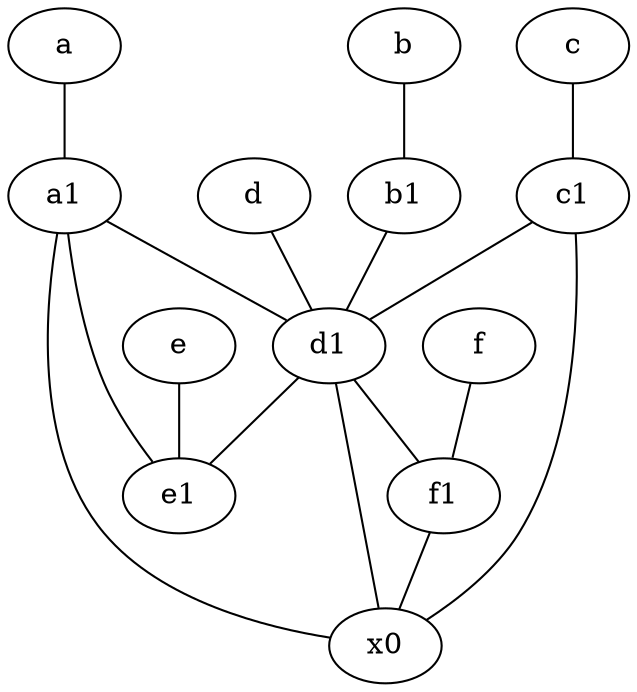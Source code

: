 graph {
	node [labelfontsize=50]
	a [labelfontsize=50 pos="8,2!"]
	c [labelfontsize=50 pos="4.5,2!"]
	e [labelfontsize=50 pos="7,9!"]
	f [labelfontsize=50 pos="3,9!"]
	f1 [labelfontsize=50 pos="3,8!"]
	b1 [labelfontsize=50 pos="9,4!"]
	a1 [labelfontsize=50 pos="8,3!"]
	b [labelfontsize=50 pos="10,4!"]
	c1 [labelfontsize=50 pos="4.5,3!"]
	d1 [labelfontsize=50 pos="3,5!"]
	e1 [labelfontsize=50 pos="7,7!"]
	x0 [labelfontsize=50]
	d [labelfontsize=50 pos="2,5!"]
	d -- d1
	a1 -- e1
	c1 -- x0
	b1 -- d1
	a1 -- x0
	a -- a1
	e -- e1
	b -- b1
	a1 -- d1
	c1 -- d1
	f1 -- x0
	d1 -- x0
	c -- c1
	d1 -- f1
	d1 -- e1
	f -- f1
}
